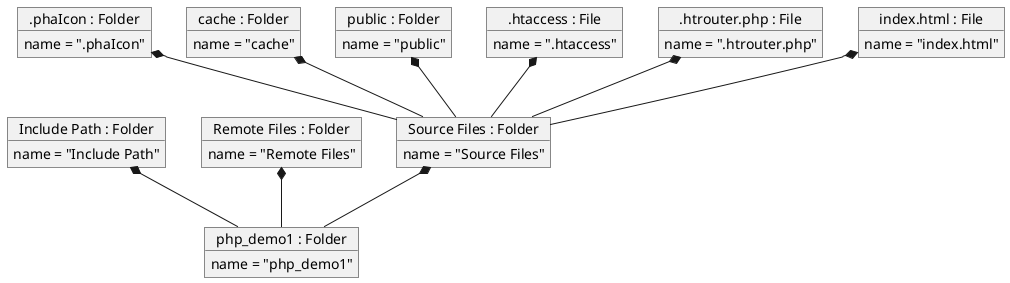 @startuml
object "php_demo1 : Folder" as php {
name = "php_demo1"
}

object "Include Path : Folder" as include {
name = "Include Path"
}

object "Remote Files : Folder" as remote {
name = "Remote Files"
}

object "Source Files : Folder" as source {
name = "Source Files"
}

object ".phaIcon : Folder" as phaIcon {
name = ".phaIcon"
}

object "cache : Folder" as cache {
name = "cache"
}

object "public : Folder" as public {
name = "public"
}

object ".htaccess : File" as htaccess {
name = ".htaccess"
}

object ".htrouter.php : File" as htrouter {
name = ".htrouter.php"
}

object "index.html : File" as html {
name = "index.html"
}

include *-- php
remote *-- php
source *-- php
phaIcon *-- source
cache *-- source
public *-- source
htaccess *-- source
htrouter *-- source
html *-- source
@enduml
